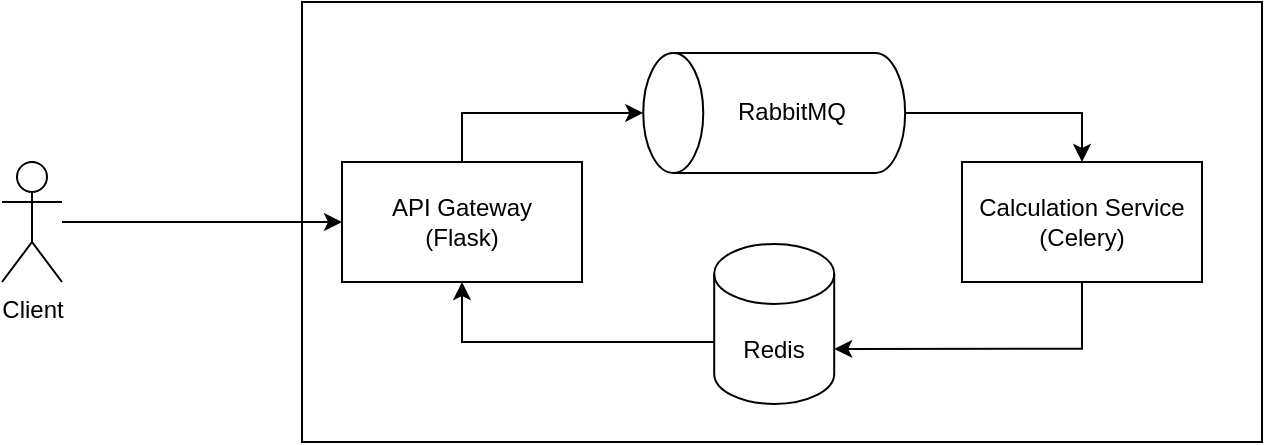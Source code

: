 <mxfile version="20.0.3" type="device"><diagram id="GTk7ndUs8SyhNGP0xtBe" name="Page-1"><mxGraphModel dx="1038" dy="539" grid="1" gridSize="10" guides="1" tooltips="1" connect="1" arrows="1" fold="1" page="1" pageScale="1" pageWidth="850" pageHeight="1100" math="0" shadow="0"><root><mxCell id="0"/><mxCell id="1" parent="0"/><mxCell id="JhQJEBIEALfyiwicuXR7-9" style="edgeStyle=orthogonalEdgeStyle;rounded=0;orthogonalLoop=1;jettySize=auto;html=1;entryX=0.5;entryY=0;entryDx=0;entryDy=0;entryPerimeter=0;" edge="1" parent="1" source="JhQJEBIEALfyiwicuXR7-1" target="JhQJEBIEALfyiwicuXR7-4"><mxGeometry relative="1" as="geometry"><Array as="points"><mxPoint x="260" y="195"/></Array></mxGeometry></mxCell><mxCell id="JhQJEBIEALfyiwicuXR7-1" value="API Gateway&lt;br&gt;(Flask)" style="rounded=0;whiteSpace=wrap;html=1;" vertex="1" parent="1"><mxGeometry x="200" y="220" width="120" height="60" as="geometry"/></mxCell><mxCell id="JhQJEBIEALfyiwicuXR7-14" style="edgeStyle=orthogonalEdgeStyle;rounded=0;orthogonalLoop=1;jettySize=auto;html=1;entryX=1;entryY=0;entryDx=0;entryDy=52.5;entryPerimeter=0;" edge="1" parent="1" source="JhQJEBIEALfyiwicuXR7-3" target="JhQJEBIEALfyiwicuXR7-7"><mxGeometry relative="1" as="geometry"><Array as="points"><mxPoint x="570" y="313"/></Array></mxGeometry></mxCell><mxCell id="JhQJEBIEALfyiwicuXR7-3" value="Calculation Service&lt;br&gt;(Celery)" style="rounded=0;whiteSpace=wrap;html=1;" vertex="1" parent="1"><mxGeometry x="510" y="220" width="120" height="60" as="geometry"/></mxCell><mxCell id="JhQJEBIEALfyiwicuXR7-13" style="edgeStyle=orthogonalEdgeStyle;rounded=0;orthogonalLoop=1;jettySize=auto;html=1;entryX=0.5;entryY=0;entryDx=0;entryDy=0;" edge="1" parent="1" source="JhQJEBIEALfyiwicuXR7-4" target="JhQJEBIEALfyiwicuXR7-3"><mxGeometry relative="1" as="geometry"/></mxCell><mxCell id="JhQJEBIEALfyiwicuXR7-4" value="" style="shape=cylinder3;whiteSpace=wrap;html=1;boundedLbl=1;backgroundOutline=1;size=15;rotation=-90;" vertex="1" parent="1"><mxGeometry x="386.1" y="130" width="60" height="130.94" as="geometry"/></mxCell><mxCell id="JhQJEBIEALfyiwicuXR7-5" value="RabbitMQ" style="text;html=1;strokeColor=none;fillColor=none;align=center;verticalAlign=middle;whiteSpace=wrap;rounded=0;" vertex="1" parent="1"><mxGeometry x="395" y="180.47" width="60" height="30" as="geometry"/></mxCell><mxCell id="JhQJEBIEALfyiwicuXR7-15" style="edgeStyle=orthogonalEdgeStyle;rounded=0;orthogonalLoop=1;jettySize=auto;html=1;entryX=0.5;entryY=1;entryDx=0;entryDy=0;" edge="1" parent="1" source="JhQJEBIEALfyiwicuXR7-7" target="JhQJEBIEALfyiwicuXR7-1"><mxGeometry relative="1" as="geometry"><Array as="points"><mxPoint x="260" y="310"/></Array></mxGeometry></mxCell><mxCell id="JhQJEBIEALfyiwicuXR7-7" value="Redis" style="shape=cylinder3;whiteSpace=wrap;html=1;boundedLbl=1;backgroundOutline=1;size=15;" vertex="1" parent="1"><mxGeometry x="386.1" y="260.94" width="60" height="80" as="geometry"/></mxCell><mxCell id="JhQJEBIEALfyiwicuXR7-17" style="edgeStyle=orthogonalEdgeStyle;rounded=0;orthogonalLoop=1;jettySize=auto;html=1;entryX=0;entryY=0.5;entryDx=0;entryDy=0;" edge="1" parent="1" source="JhQJEBIEALfyiwicuXR7-16" target="JhQJEBIEALfyiwicuXR7-1"><mxGeometry relative="1" as="geometry"/></mxCell><mxCell id="JhQJEBIEALfyiwicuXR7-16" value="Client" style="shape=umlActor;verticalLabelPosition=bottom;verticalAlign=top;html=1;outlineConnect=0;" vertex="1" parent="1"><mxGeometry x="30" y="220" width="30" height="60" as="geometry"/></mxCell><mxCell id="JhQJEBIEALfyiwicuXR7-18" value="" style="rounded=0;whiteSpace=wrap;html=1;fillColor=none;" vertex="1" parent="1"><mxGeometry x="180" y="140" width="480" height="220" as="geometry"/></mxCell></root></mxGraphModel></diagram></mxfile>